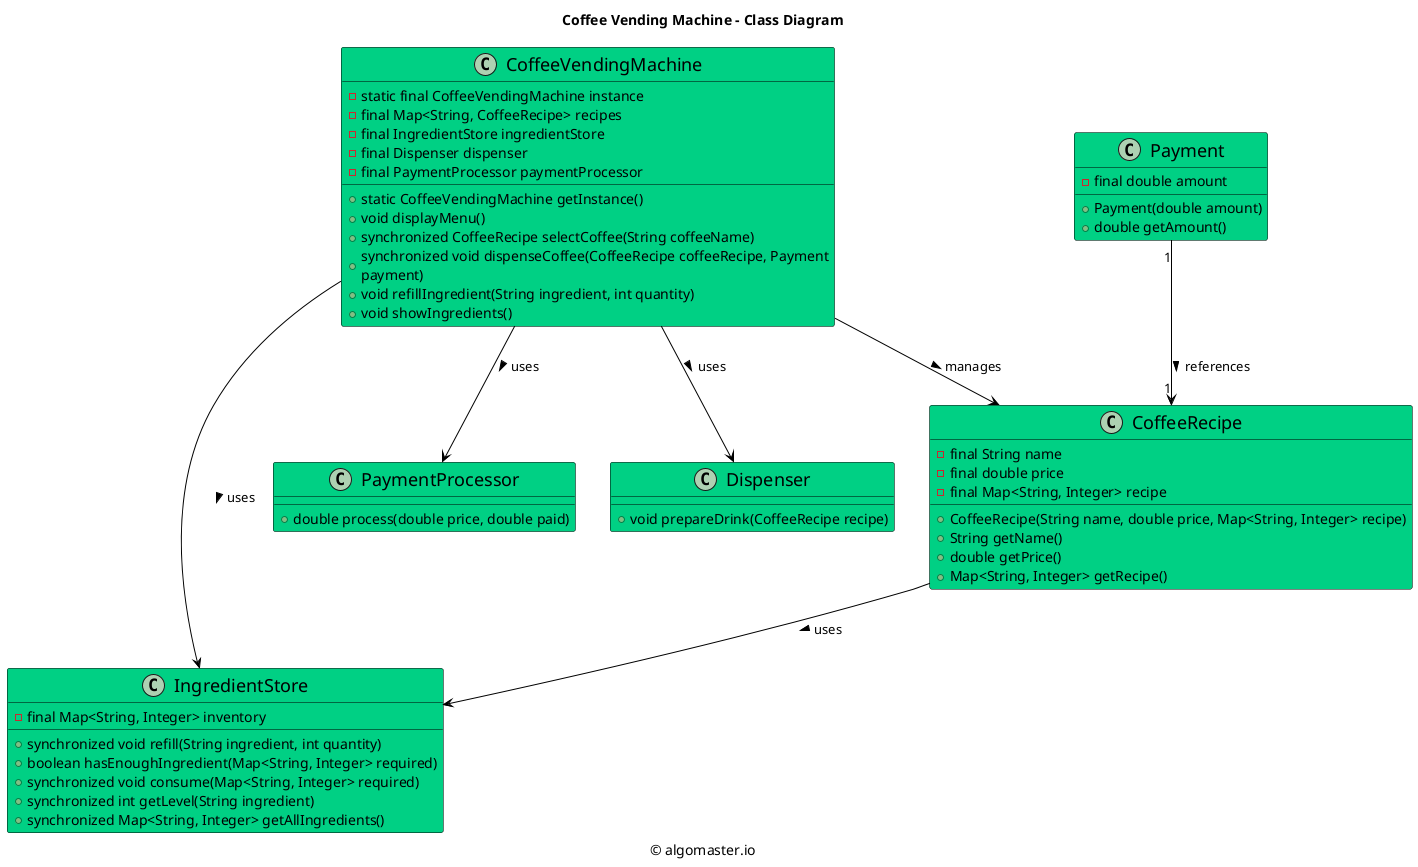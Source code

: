 ```plantuml
@startuml

title Coffee Vending Machine - Class Diagram

caption © algomaster.io

skinparam backgroundColor white
skinparam wrapWidth 500

skinparam class {
  BackgroundColor #00D084
  BorderColor black
  ArrowColor black
  FontSize 18
}

class CoffeeVendingMachine {
    - static final CoffeeVendingMachine instance
    - final Map<String, CoffeeRecipe> recipes
    - final IngredientStore ingredientStore
    - final Dispenser dispenser
    - final PaymentProcessor paymentProcessor
    + static CoffeeVendingMachine getInstance()
    + void displayMenu()
    + synchronized CoffeeRecipe selectCoffee(String coffeeName)
    + synchronized void dispenseCoffee(CoffeeRecipe coffeeRecipe, Payment payment)
    + void refillIngredient(String ingredient, int quantity)
    + void showIngredients()
}

class CoffeeRecipe {
    - final String name
    - final double price
    - final Map<String, Integer> recipe
    + CoffeeRecipe(String name, double price, Map<String, Integer> recipe)
    + String getName()
    + double getPrice()
    + Map<String, Integer> getRecipe()
}

class IngredientStore {
    - final Map<String, Integer> inventory
    + synchronized void refill(String ingredient, int quantity)
    + boolean hasEnoughIngredient(Map<String, Integer> required)
    + synchronized void consume(Map<String, Integer> required)
    + synchronized int getLevel(String ingredient)
    + synchronized Map<String, Integer> getAllIngredients()
}

class Payment {
    - final double amount
    + Payment(double amount)
    + double getAmount()
}

class PaymentProcessor {
    + double process(double price, double paid)
}

class Dispenser {
    + void prepareDrink(CoffeeRecipe recipe)
}

CoffeeVendingMachine --> CoffeeRecipe: manages >
CoffeeVendingMachine --> IngredientStore: uses >
CoffeeVendingMachine --> Dispenser: uses >
CoffeeVendingMachine --> PaymentProcessor: uses >
CoffeeRecipe --> IngredientStore: uses >
Payment "1" --> "1" CoffeeRecipe: references >

@enduml
```